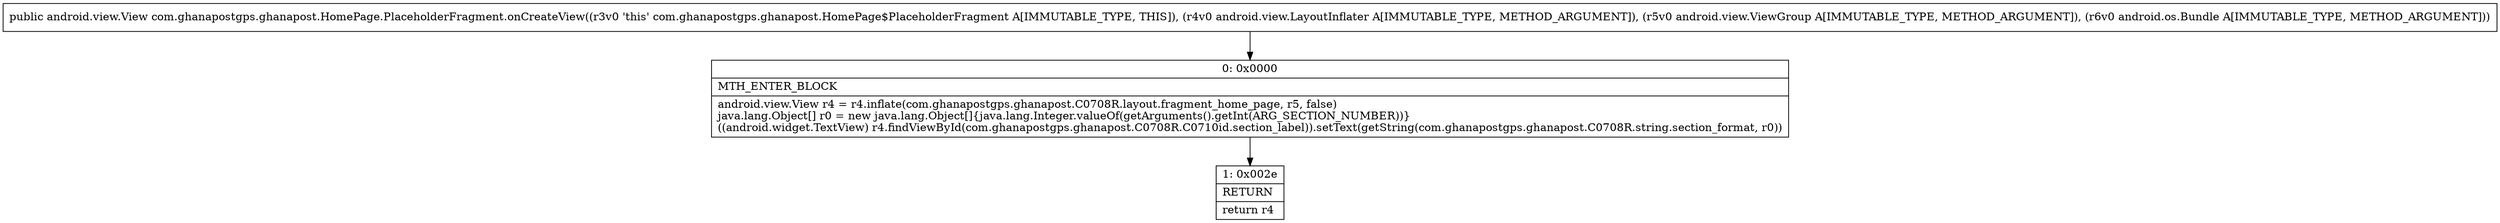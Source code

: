 digraph "CFG forcom.ghanapostgps.ghanapost.HomePage.PlaceholderFragment.onCreateView(Landroid\/view\/LayoutInflater;Landroid\/view\/ViewGroup;Landroid\/os\/Bundle;)Landroid\/view\/View;" {
Node_0 [shape=record,label="{0\:\ 0x0000|MTH_ENTER_BLOCK\l|android.view.View r4 = r4.inflate(com.ghanapostgps.ghanapost.C0708R.layout.fragment_home_page, r5, false)\ljava.lang.Object[] r0 = new java.lang.Object[]\{java.lang.Integer.valueOf(getArguments().getInt(ARG_SECTION_NUMBER))\}\l((android.widget.TextView) r4.findViewById(com.ghanapostgps.ghanapost.C0708R.C0710id.section_label)).setText(getString(com.ghanapostgps.ghanapost.C0708R.string.section_format, r0))\l}"];
Node_1 [shape=record,label="{1\:\ 0x002e|RETURN\l|return r4\l}"];
MethodNode[shape=record,label="{public android.view.View com.ghanapostgps.ghanapost.HomePage.PlaceholderFragment.onCreateView((r3v0 'this' com.ghanapostgps.ghanapost.HomePage$PlaceholderFragment A[IMMUTABLE_TYPE, THIS]), (r4v0 android.view.LayoutInflater A[IMMUTABLE_TYPE, METHOD_ARGUMENT]), (r5v0 android.view.ViewGroup A[IMMUTABLE_TYPE, METHOD_ARGUMENT]), (r6v0 android.os.Bundle A[IMMUTABLE_TYPE, METHOD_ARGUMENT])) }"];
MethodNode -> Node_0;
Node_0 -> Node_1;
}

